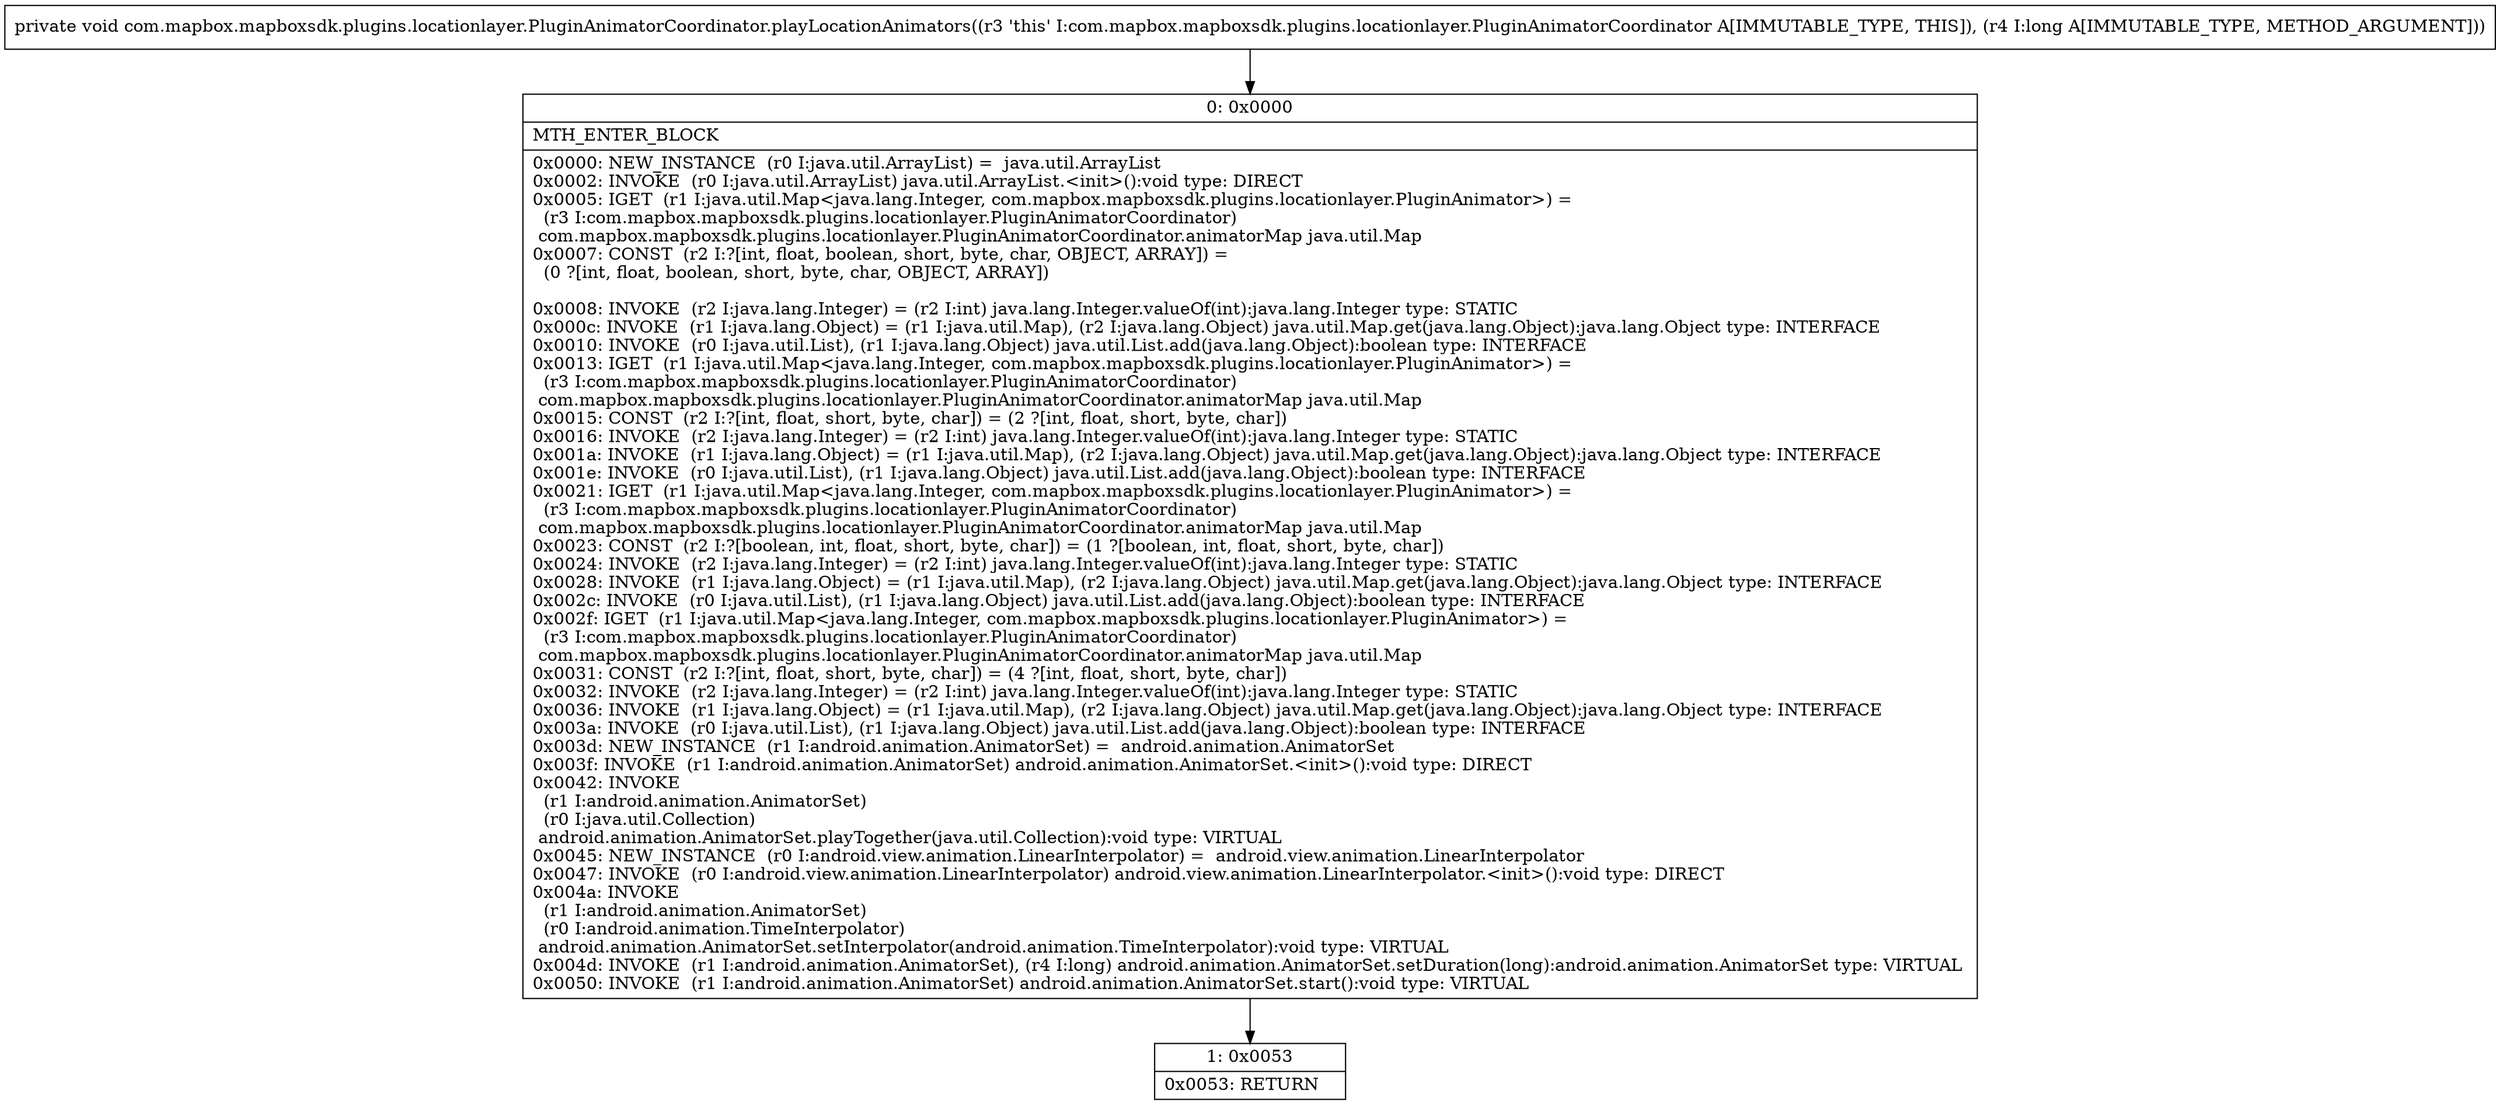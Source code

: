 digraph "CFG forcom.mapbox.mapboxsdk.plugins.locationlayer.PluginAnimatorCoordinator.playLocationAnimators(J)V" {
Node_0 [shape=record,label="{0\:\ 0x0000|MTH_ENTER_BLOCK\l|0x0000: NEW_INSTANCE  (r0 I:java.util.ArrayList) =  java.util.ArrayList \l0x0002: INVOKE  (r0 I:java.util.ArrayList) java.util.ArrayList.\<init\>():void type: DIRECT \l0x0005: IGET  (r1 I:java.util.Map\<java.lang.Integer, com.mapbox.mapboxsdk.plugins.locationlayer.PluginAnimator\>) = \l  (r3 I:com.mapbox.mapboxsdk.plugins.locationlayer.PluginAnimatorCoordinator)\l com.mapbox.mapboxsdk.plugins.locationlayer.PluginAnimatorCoordinator.animatorMap java.util.Map \l0x0007: CONST  (r2 I:?[int, float, boolean, short, byte, char, OBJECT, ARRAY]) = \l  (0 ?[int, float, boolean, short, byte, char, OBJECT, ARRAY])\l \l0x0008: INVOKE  (r2 I:java.lang.Integer) = (r2 I:int) java.lang.Integer.valueOf(int):java.lang.Integer type: STATIC \l0x000c: INVOKE  (r1 I:java.lang.Object) = (r1 I:java.util.Map), (r2 I:java.lang.Object) java.util.Map.get(java.lang.Object):java.lang.Object type: INTERFACE \l0x0010: INVOKE  (r0 I:java.util.List), (r1 I:java.lang.Object) java.util.List.add(java.lang.Object):boolean type: INTERFACE \l0x0013: IGET  (r1 I:java.util.Map\<java.lang.Integer, com.mapbox.mapboxsdk.plugins.locationlayer.PluginAnimator\>) = \l  (r3 I:com.mapbox.mapboxsdk.plugins.locationlayer.PluginAnimatorCoordinator)\l com.mapbox.mapboxsdk.plugins.locationlayer.PluginAnimatorCoordinator.animatorMap java.util.Map \l0x0015: CONST  (r2 I:?[int, float, short, byte, char]) = (2 ?[int, float, short, byte, char]) \l0x0016: INVOKE  (r2 I:java.lang.Integer) = (r2 I:int) java.lang.Integer.valueOf(int):java.lang.Integer type: STATIC \l0x001a: INVOKE  (r1 I:java.lang.Object) = (r1 I:java.util.Map), (r2 I:java.lang.Object) java.util.Map.get(java.lang.Object):java.lang.Object type: INTERFACE \l0x001e: INVOKE  (r0 I:java.util.List), (r1 I:java.lang.Object) java.util.List.add(java.lang.Object):boolean type: INTERFACE \l0x0021: IGET  (r1 I:java.util.Map\<java.lang.Integer, com.mapbox.mapboxsdk.plugins.locationlayer.PluginAnimator\>) = \l  (r3 I:com.mapbox.mapboxsdk.plugins.locationlayer.PluginAnimatorCoordinator)\l com.mapbox.mapboxsdk.plugins.locationlayer.PluginAnimatorCoordinator.animatorMap java.util.Map \l0x0023: CONST  (r2 I:?[boolean, int, float, short, byte, char]) = (1 ?[boolean, int, float, short, byte, char]) \l0x0024: INVOKE  (r2 I:java.lang.Integer) = (r2 I:int) java.lang.Integer.valueOf(int):java.lang.Integer type: STATIC \l0x0028: INVOKE  (r1 I:java.lang.Object) = (r1 I:java.util.Map), (r2 I:java.lang.Object) java.util.Map.get(java.lang.Object):java.lang.Object type: INTERFACE \l0x002c: INVOKE  (r0 I:java.util.List), (r1 I:java.lang.Object) java.util.List.add(java.lang.Object):boolean type: INTERFACE \l0x002f: IGET  (r1 I:java.util.Map\<java.lang.Integer, com.mapbox.mapboxsdk.plugins.locationlayer.PluginAnimator\>) = \l  (r3 I:com.mapbox.mapboxsdk.plugins.locationlayer.PluginAnimatorCoordinator)\l com.mapbox.mapboxsdk.plugins.locationlayer.PluginAnimatorCoordinator.animatorMap java.util.Map \l0x0031: CONST  (r2 I:?[int, float, short, byte, char]) = (4 ?[int, float, short, byte, char]) \l0x0032: INVOKE  (r2 I:java.lang.Integer) = (r2 I:int) java.lang.Integer.valueOf(int):java.lang.Integer type: STATIC \l0x0036: INVOKE  (r1 I:java.lang.Object) = (r1 I:java.util.Map), (r2 I:java.lang.Object) java.util.Map.get(java.lang.Object):java.lang.Object type: INTERFACE \l0x003a: INVOKE  (r0 I:java.util.List), (r1 I:java.lang.Object) java.util.List.add(java.lang.Object):boolean type: INTERFACE \l0x003d: NEW_INSTANCE  (r1 I:android.animation.AnimatorSet) =  android.animation.AnimatorSet \l0x003f: INVOKE  (r1 I:android.animation.AnimatorSet) android.animation.AnimatorSet.\<init\>():void type: DIRECT \l0x0042: INVOKE  \l  (r1 I:android.animation.AnimatorSet)\l  (r0 I:java.util.Collection)\l android.animation.AnimatorSet.playTogether(java.util.Collection):void type: VIRTUAL \l0x0045: NEW_INSTANCE  (r0 I:android.view.animation.LinearInterpolator) =  android.view.animation.LinearInterpolator \l0x0047: INVOKE  (r0 I:android.view.animation.LinearInterpolator) android.view.animation.LinearInterpolator.\<init\>():void type: DIRECT \l0x004a: INVOKE  \l  (r1 I:android.animation.AnimatorSet)\l  (r0 I:android.animation.TimeInterpolator)\l android.animation.AnimatorSet.setInterpolator(android.animation.TimeInterpolator):void type: VIRTUAL \l0x004d: INVOKE  (r1 I:android.animation.AnimatorSet), (r4 I:long) android.animation.AnimatorSet.setDuration(long):android.animation.AnimatorSet type: VIRTUAL \l0x0050: INVOKE  (r1 I:android.animation.AnimatorSet) android.animation.AnimatorSet.start():void type: VIRTUAL \l}"];
Node_1 [shape=record,label="{1\:\ 0x0053|0x0053: RETURN   \l}"];
MethodNode[shape=record,label="{private void com.mapbox.mapboxsdk.plugins.locationlayer.PluginAnimatorCoordinator.playLocationAnimators((r3 'this' I:com.mapbox.mapboxsdk.plugins.locationlayer.PluginAnimatorCoordinator A[IMMUTABLE_TYPE, THIS]), (r4 I:long A[IMMUTABLE_TYPE, METHOD_ARGUMENT])) }"];
MethodNode -> Node_0;
Node_0 -> Node_1;
}

